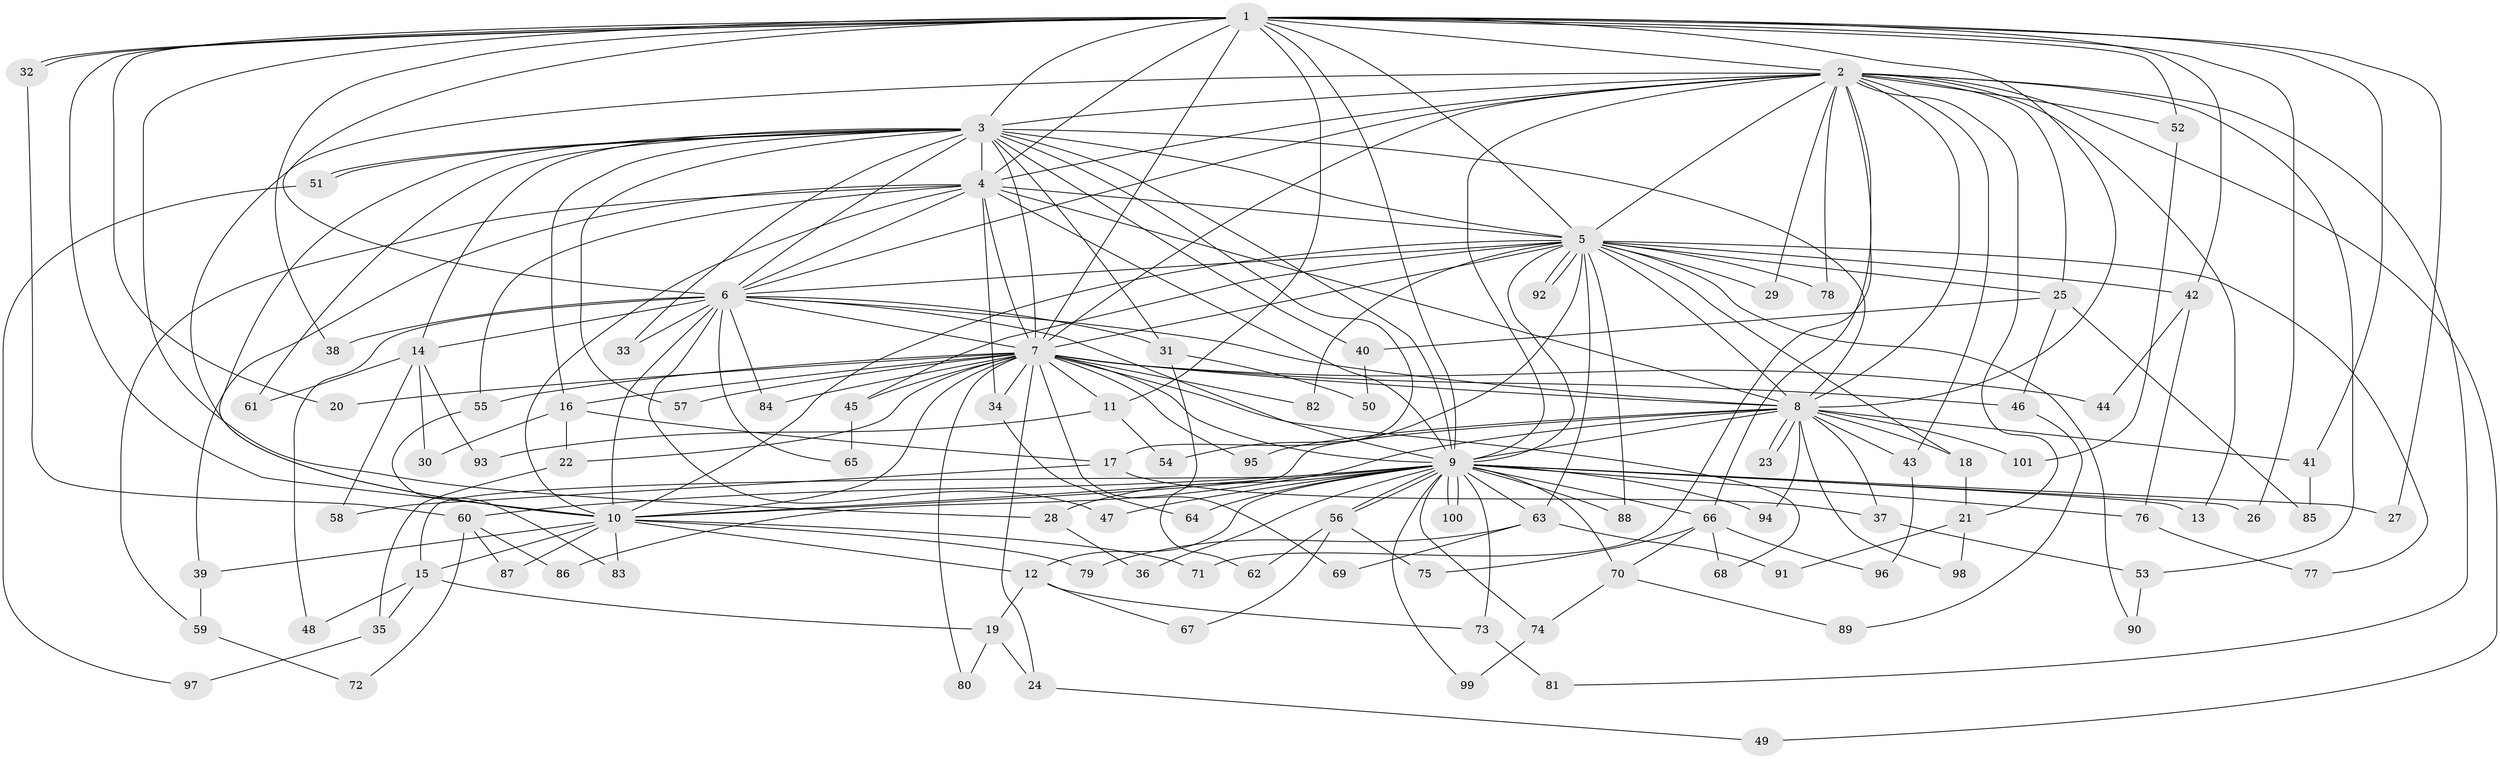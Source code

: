 // Generated by graph-tools (version 1.1) at 2025/34/03/09/25 02:34:35]
// undirected, 101 vertices, 227 edges
graph export_dot {
graph [start="1"]
  node [color=gray90,style=filled];
  1;
  2;
  3;
  4;
  5;
  6;
  7;
  8;
  9;
  10;
  11;
  12;
  13;
  14;
  15;
  16;
  17;
  18;
  19;
  20;
  21;
  22;
  23;
  24;
  25;
  26;
  27;
  28;
  29;
  30;
  31;
  32;
  33;
  34;
  35;
  36;
  37;
  38;
  39;
  40;
  41;
  42;
  43;
  44;
  45;
  46;
  47;
  48;
  49;
  50;
  51;
  52;
  53;
  54;
  55;
  56;
  57;
  58;
  59;
  60;
  61;
  62;
  63;
  64;
  65;
  66;
  67;
  68;
  69;
  70;
  71;
  72;
  73;
  74;
  75;
  76;
  77;
  78;
  79;
  80;
  81;
  82;
  83;
  84;
  85;
  86;
  87;
  88;
  89;
  90;
  91;
  92;
  93;
  94;
  95;
  96;
  97;
  98;
  99;
  100;
  101;
  1 -- 2;
  1 -- 3;
  1 -- 4;
  1 -- 5;
  1 -- 6;
  1 -- 7;
  1 -- 8;
  1 -- 9;
  1 -- 10;
  1 -- 11;
  1 -- 20;
  1 -- 26;
  1 -- 27;
  1 -- 28;
  1 -- 32;
  1 -- 32;
  1 -- 38;
  1 -- 41;
  1 -- 42;
  1 -- 52;
  2 -- 3;
  2 -- 4;
  2 -- 5;
  2 -- 6;
  2 -- 7;
  2 -- 8;
  2 -- 9;
  2 -- 10;
  2 -- 13;
  2 -- 21;
  2 -- 25;
  2 -- 29;
  2 -- 43;
  2 -- 49;
  2 -- 52;
  2 -- 53;
  2 -- 66;
  2 -- 71;
  2 -- 78;
  2 -- 81;
  3 -- 4;
  3 -- 5;
  3 -- 6;
  3 -- 7;
  3 -- 8;
  3 -- 9;
  3 -- 10;
  3 -- 14;
  3 -- 16;
  3 -- 17;
  3 -- 31;
  3 -- 33;
  3 -- 40;
  3 -- 51;
  3 -- 51;
  3 -- 57;
  3 -- 61;
  4 -- 5;
  4 -- 6;
  4 -- 7;
  4 -- 8;
  4 -- 9;
  4 -- 10;
  4 -- 34;
  4 -- 39;
  4 -- 55;
  4 -- 59;
  5 -- 6;
  5 -- 7;
  5 -- 8;
  5 -- 9;
  5 -- 10;
  5 -- 18;
  5 -- 25;
  5 -- 29;
  5 -- 42;
  5 -- 45;
  5 -- 54;
  5 -- 63;
  5 -- 77;
  5 -- 78;
  5 -- 82;
  5 -- 88;
  5 -- 90;
  5 -- 92;
  5 -- 92;
  6 -- 7;
  6 -- 8;
  6 -- 9;
  6 -- 10;
  6 -- 14;
  6 -- 31;
  6 -- 33;
  6 -- 38;
  6 -- 47;
  6 -- 48;
  6 -- 65;
  6 -- 84;
  7 -- 8;
  7 -- 9;
  7 -- 10;
  7 -- 11;
  7 -- 16;
  7 -- 20;
  7 -- 22;
  7 -- 24;
  7 -- 34;
  7 -- 44;
  7 -- 45;
  7 -- 46;
  7 -- 55;
  7 -- 57;
  7 -- 68;
  7 -- 69;
  7 -- 80;
  7 -- 82;
  7 -- 84;
  7 -- 95;
  8 -- 9;
  8 -- 10;
  8 -- 18;
  8 -- 23;
  8 -- 23;
  8 -- 37;
  8 -- 41;
  8 -- 43;
  8 -- 86;
  8 -- 94;
  8 -- 95;
  8 -- 98;
  8 -- 101;
  9 -- 10;
  9 -- 12;
  9 -- 13;
  9 -- 15;
  9 -- 26;
  9 -- 27;
  9 -- 28;
  9 -- 36;
  9 -- 47;
  9 -- 56;
  9 -- 56;
  9 -- 60;
  9 -- 63;
  9 -- 64;
  9 -- 66;
  9 -- 70;
  9 -- 73;
  9 -- 74;
  9 -- 76;
  9 -- 88;
  9 -- 94;
  9 -- 99;
  9 -- 100;
  9 -- 100;
  10 -- 12;
  10 -- 15;
  10 -- 39;
  10 -- 71;
  10 -- 79;
  10 -- 83;
  10 -- 87;
  11 -- 54;
  11 -- 93;
  12 -- 19;
  12 -- 67;
  12 -- 73;
  14 -- 30;
  14 -- 58;
  14 -- 61;
  14 -- 93;
  15 -- 19;
  15 -- 35;
  15 -- 48;
  16 -- 17;
  16 -- 22;
  16 -- 30;
  17 -- 37;
  17 -- 58;
  18 -- 21;
  19 -- 24;
  19 -- 80;
  21 -- 91;
  21 -- 98;
  22 -- 35;
  24 -- 49;
  25 -- 40;
  25 -- 46;
  25 -- 85;
  28 -- 36;
  31 -- 50;
  31 -- 62;
  32 -- 60;
  34 -- 64;
  35 -- 97;
  37 -- 53;
  39 -- 59;
  40 -- 50;
  41 -- 85;
  42 -- 44;
  42 -- 76;
  43 -- 96;
  45 -- 65;
  46 -- 89;
  51 -- 97;
  52 -- 101;
  53 -- 90;
  55 -- 83;
  56 -- 62;
  56 -- 67;
  56 -- 75;
  59 -- 72;
  60 -- 72;
  60 -- 86;
  60 -- 87;
  63 -- 69;
  63 -- 79;
  63 -- 91;
  66 -- 68;
  66 -- 70;
  66 -- 75;
  66 -- 96;
  70 -- 74;
  70 -- 89;
  73 -- 81;
  74 -- 99;
  76 -- 77;
}

